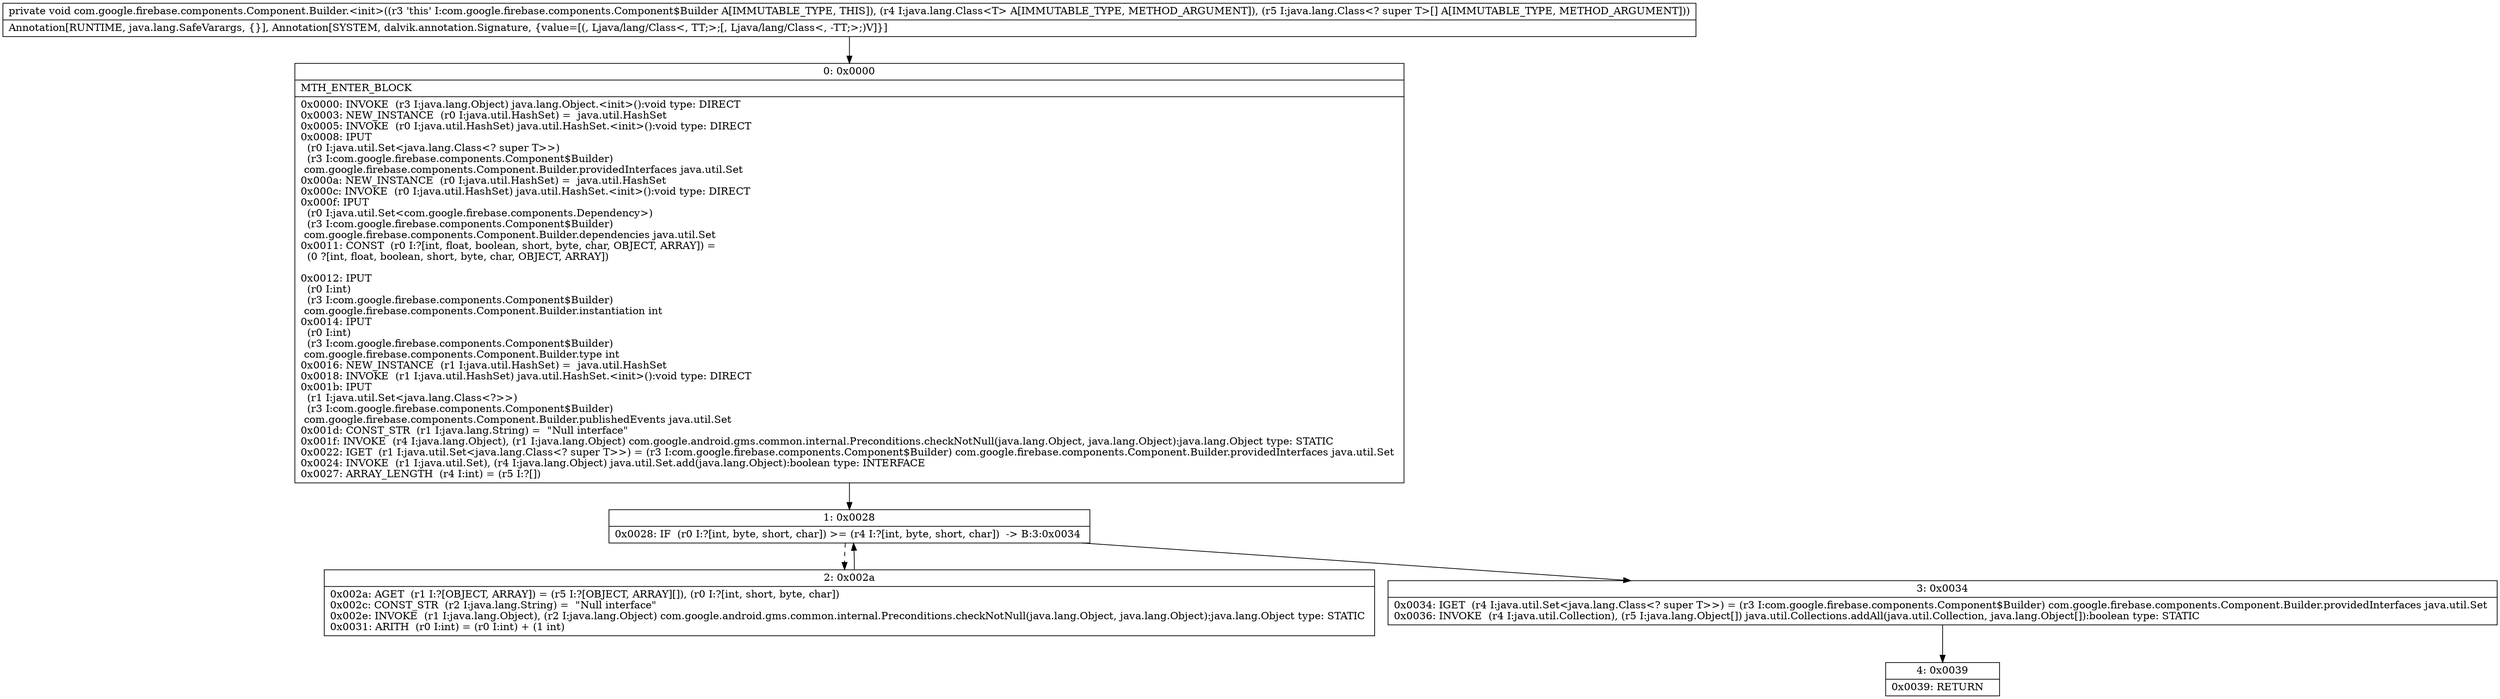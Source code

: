 digraph "CFG forcom.google.firebase.components.Component.Builder.\<init\>(Ljava\/lang\/Class;[Ljava\/lang\/Class;)V" {
Node_0 [shape=record,label="{0\:\ 0x0000|MTH_ENTER_BLOCK\l|0x0000: INVOKE  (r3 I:java.lang.Object) java.lang.Object.\<init\>():void type: DIRECT \l0x0003: NEW_INSTANCE  (r0 I:java.util.HashSet) =  java.util.HashSet \l0x0005: INVOKE  (r0 I:java.util.HashSet) java.util.HashSet.\<init\>():void type: DIRECT \l0x0008: IPUT  \l  (r0 I:java.util.Set\<java.lang.Class\<? super T\>\>)\l  (r3 I:com.google.firebase.components.Component$Builder)\l com.google.firebase.components.Component.Builder.providedInterfaces java.util.Set \l0x000a: NEW_INSTANCE  (r0 I:java.util.HashSet) =  java.util.HashSet \l0x000c: INVOKE  (r0 I:java.util.HashSet) java.util.HashSet.\<init\>():void type: DIRECT \l0x000f: IPUT  \l  (r0 I:java.util.Set\<com.google.firebase.components.Dependency\>)\l  (r3 I:com.google.firebase.components.Component$Builder)\l com.google.firebase.components.Component.Builder.dependencies java.util.Set \l0x0011: CONST  (r0 I:?[int, float, boolean, short, byte, char, OBJECT, ARRAY]) = \l  (0 ?[int, float, boolean, short, byte, char, OBJECT, ARRAY])\l \l0x0012: IPUT  \l  (r0 I:int)\l  (r3 I:com.google.firebase.components.Component$Builder)\l com.google.firebase.components.Component.Builder.instantiation int \l0x0014: IPUT  \l  (r0 I:int)\l  (r3 I:com.google.firebase.components.Component$Builder)\l com.google.firebase.components.Component.Builder.type int \l0x0016: NEW_INSTANCE  (r1 I:java.util.HashSet) =  java.util.HashSet \l0x0018: INVOKE  (r1 I:java.util.HashSet) java.util.HashSet.\<init\>():void type: DIRECT \l0x001b: IPUT  \l  (r1 I:java.util.Set\<java.lang.Class\<?\>\>)\l  (r3 I:com.google.firebase.components.Component$Builder)\l com.google.firebase.components.Component.Builder.publishedEvents java.util.Set \l0x001d: CONST_STR  (r1 I:java.lang.String) =  \"Null interface\" \l0x001f: INVOKE  (r4 I:java.lang.Object), (r1 I:java.lang.Object) com.google.android.gms.common.internal.Preconditions.checkNotNull(java.lang.Object, java.lang.Object):java.lang.Object type: STATIC \l0x0022: IGET  (r1 I:java.util.Set\<java.lang.Class\<? super T\>\>) = (r3 I:com.google.firebase.components.Component$Builder) com.google.firebase.components.Component.Builder.providedInterfaces java.util.Set \l0x0024: INVOKE  (r1 I:java.util.Set), (r4 I:java.lang.Object) java.util.Set.add(java.lang.Object):boolean type: INTERFACE \l0x0027: ARRAY_LENGTH  (r4 I:int) = (r5 I:?[]) \l}"];
Node_1 [shape=record,label="{1\:\ 0x0028|0x0028: IF  (r0 I:?[int, byte, short, char]) \>= (r4 I:?[int, byte, short, char])  \-\> B:3:0x0034 \l}"];
Node_2 [shape=record,label="{2\:\ 0x002a|0x002a: AGET  (r1 I:?[OBJECT, ARRAY]) = (r5 I:?[OBJECT, ARRAY][]), (r0 I:?[int, short, byte, char]) \l0x002c: CONST_STR  (r2 I:java.lang.String) =  \"Null interface\" \l0x002e: INVOKE  (r1 I:java.lang.Object), (r2 I:java.lang.Object) com.google.android.gms.common.internal.Preconditions.checkNotNull(java.lang.Object, java.lang.Object):java.lang.Object type: STATIC \l0x0031: ARITH  (r0 I:int) = (r0 I:int) + (1 int) \l}"];
Node_3 [shape=record,label="{3\:\ 0x0034|0x0034: IGET  (r4 I:java.util.Set\<java.lang.Class\<? super T\>\>) = (r3 I:com.google.firebase.components.Component$Builder) com.google.firebase.components.Component.Builder.providedInterfaces java.util.Set \l0x0036: INVOKE  (r4 I:java.util.Collection), (r5 I:java.lang.Object[]) java.util.Collections.addAll(java.util.Collection, java.lang.Object[]):boolean type: STATIC \l}"];
Node_4 [shape=record,label="{4\:\ 0x0039|0x0039: RETURN   \l}"];
MethodNode[shape=record,label="{private void com.google.firebase.components.Component.Builder.\<init\>((r3 'this' I:com.google.firebase.components.Component$Builder A[IMMUTABLE_TYPE, THIS]), (r4 I:java.lang.Class\<T\> A[IMMUTABLE_TYPE, METHOD_ARGUMENT]), (r5 I:java.lang.Class\<? super T\>[] A[IMMUTABLE_TYPE, METHOD_ARGUMENT]))  | Annotation[RUNTIME, java.lang.SafeVarargs, \{\}], Annotation[SYSTEM, dalvik.annotation.Signature, \{value=[(, Ljava\/lang\/Class\<, TT;\>;[, Ljava\/lang\/Class\<, \-TT;\>;)V]\}]\l}"];
MethodNode -> Node_0;
Node_0 -> Node_1;
Node_1 -> Node_2[style=dashed];
Node_1 -> Node_3;
Node_2 -> Node_1;
Node_3 -> Node_4;
}

